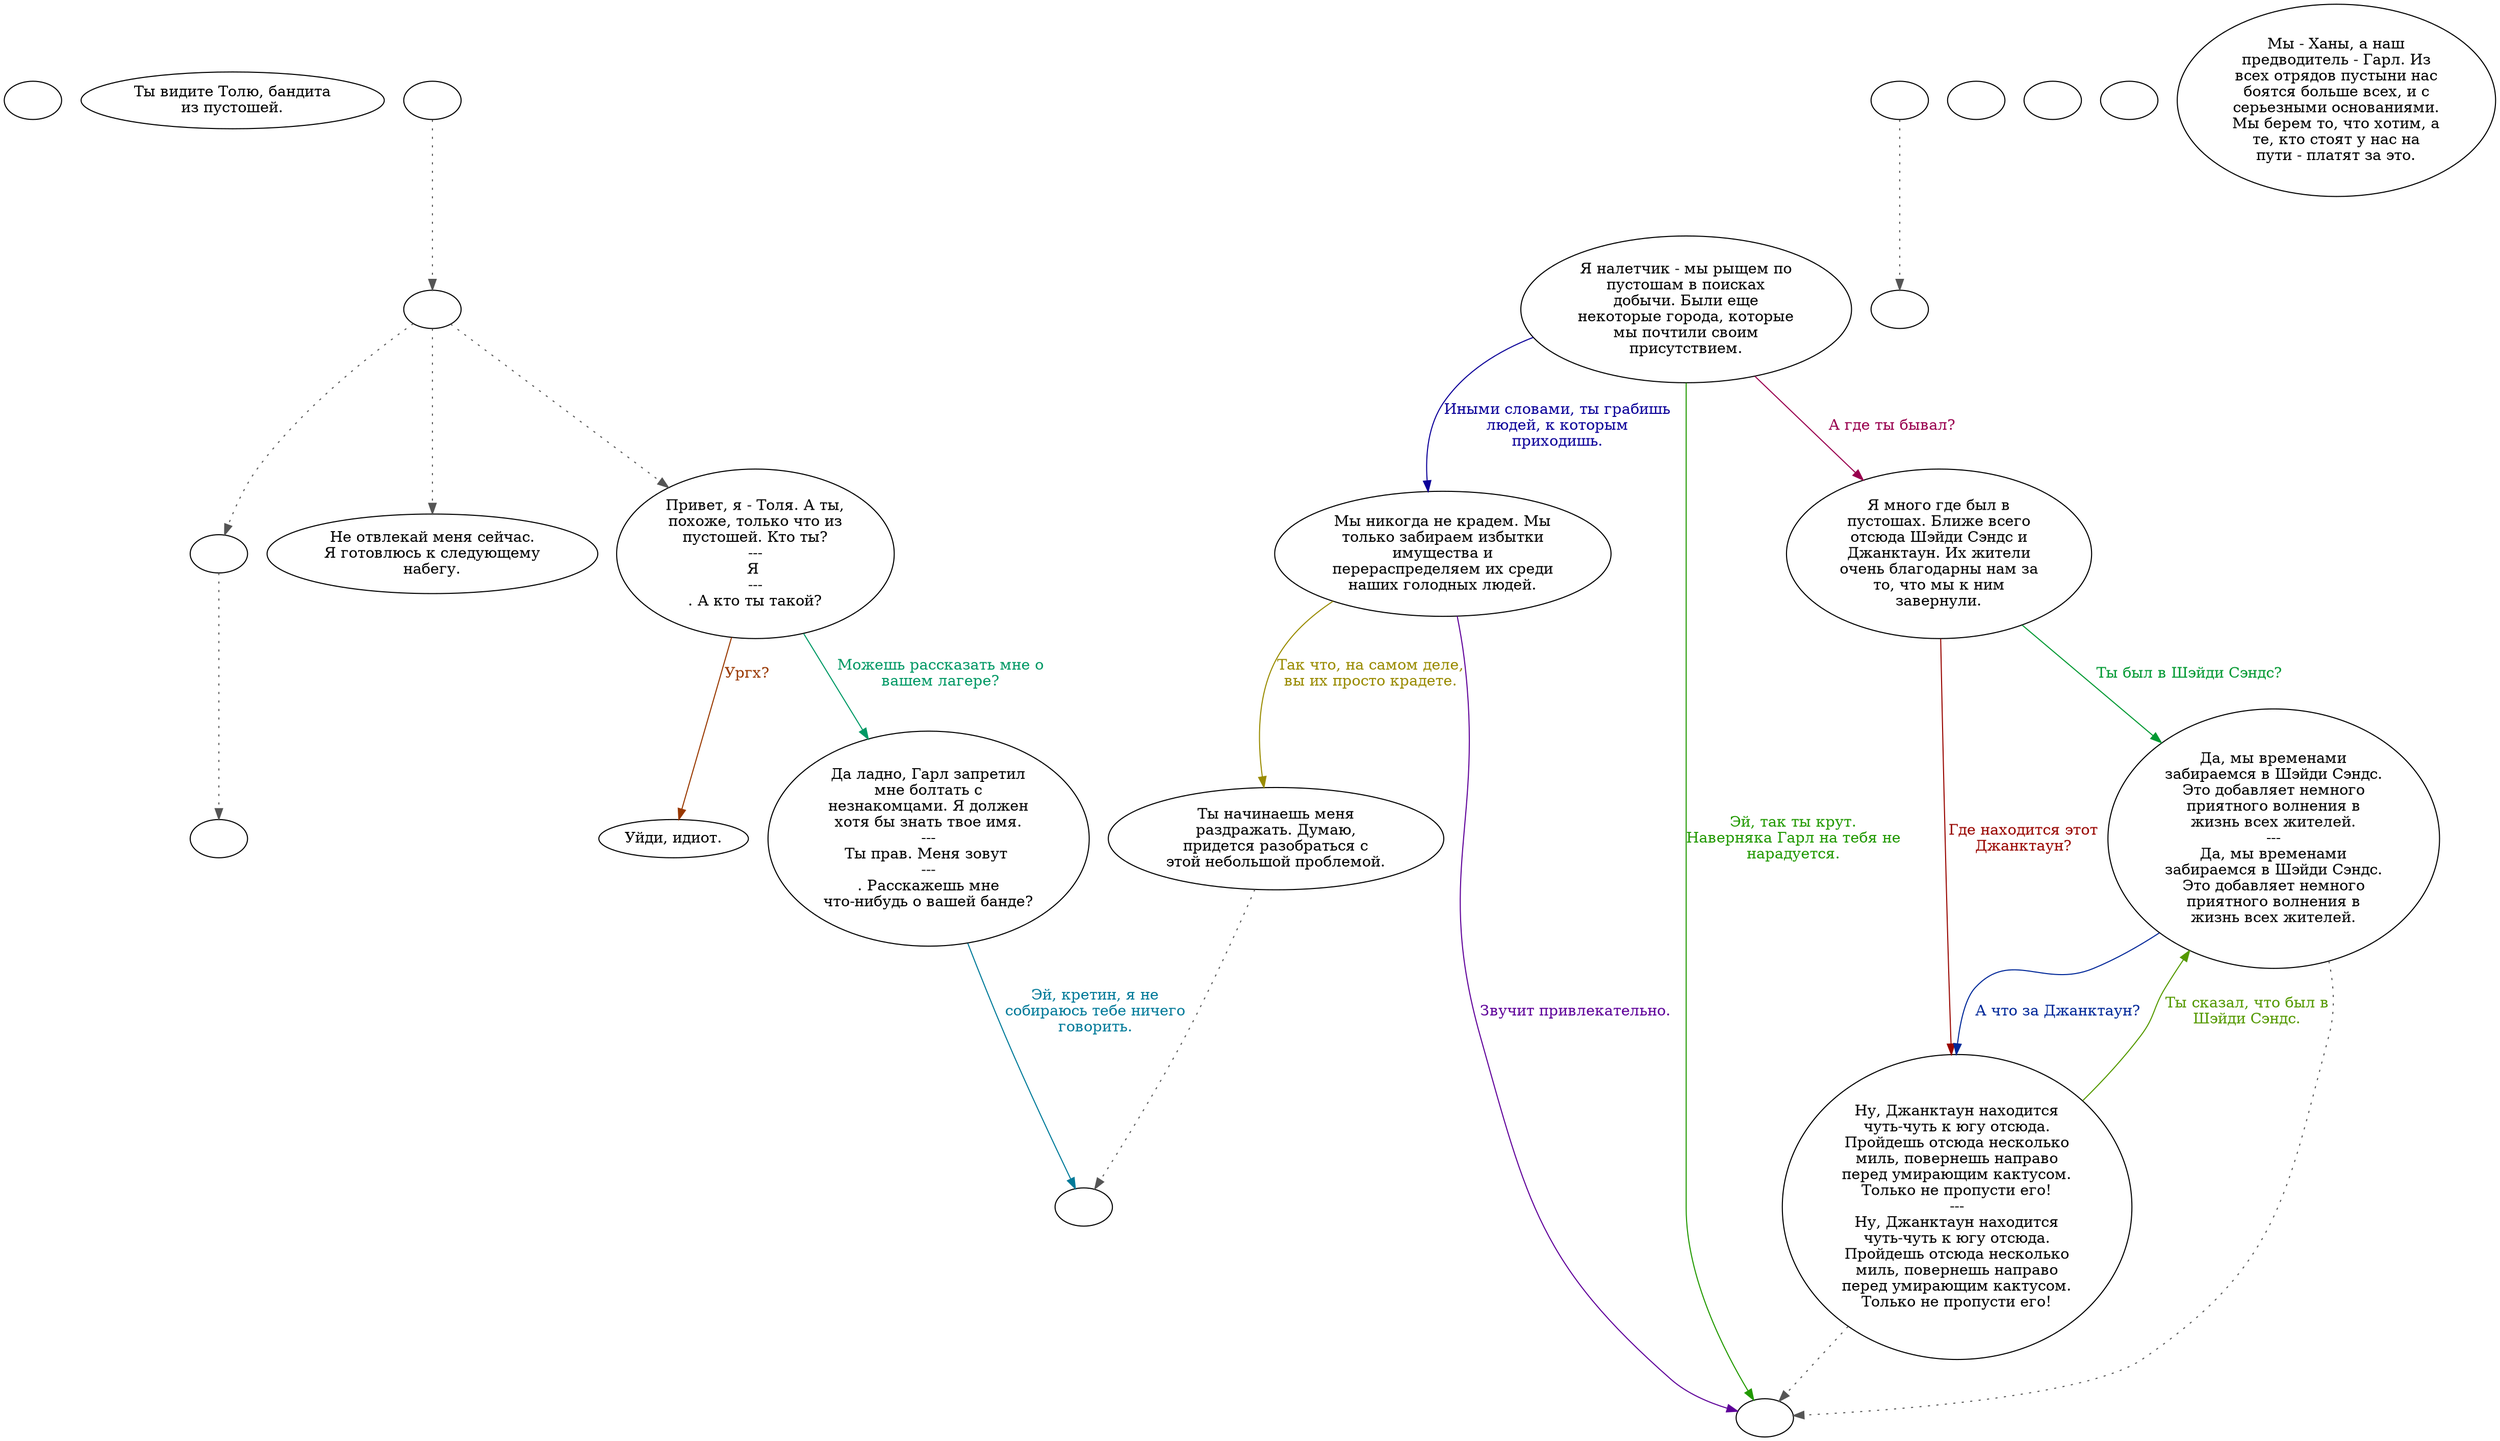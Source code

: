 digraph tolya {
  "start" [style=filled       fillcolor="#FFFFFF"       color="#000000"]
  "start" [label=""]
  "look_at_p_proc" [style=filled       fillcolor="#FFFFFF"       color="#000000"]
  "look_at_p_proc" [label="Ты видите Толю, бандита\nиз пустошей."]
  "talk_p_proc" [style=filled       fillcolor="#FFFFFF"       color="#000000"]
  "talk_p_proc" -> "do_dialogue" [style=dotted color="#555555"]
  "talk_p_proc" [label=""]
  "critter_p_proc" [style=filled       fillcolor="#FFFFFF"       color="#000000"]
  "critter_p_proc" -> "Critter_Action" [style=dotted color="#555555"]
  "critter_p_proc" [label=""]
  "pickup_p_proc" [style=filled       fillcolor="#FFFFFF"       color="#000000"]
  "pickup_p_proc" [label=""]
  "destroy_p_proc" [style=filled       fillcolor="#FFFFFF"       color="#000000"]
  "destroy_p_proc" [label=""]
  "damage_p_proc" [style=filled       fillcolor="#FFFFFF"       color="#000000"]
  "damage_p_proc" [label=""]
  "do_dialogue" [style=filled       fillcolor="#FFFFFF"       color="#000000"]
  "do_dialogue" -> "get_reaction" [style=dotted color="#555555"]
  "do_dialogue" -> "tolya10" [style=dotted color="#555555"]
  "do_dialogue" -> "tolya00" [style=dotted color="#555555"]
  "do_dialogue" [label=""]
  "tolya00" [style=filled       fillcolor="#FFFFFF"       color="#000000"]
  "tolya00" [label="Привет, я - Толя. А ты,\nпохоже, только что из\nпустошей. Кто ты?\n---\nЯ \n---\n. А кто ты такой?"]
  "tolya00" -> "tolya02" [label="Можешь рассказать мне о\nвашем лагере?" color="#009965" fontcolor="#009965"]
  "tolya00" -> "tolya03" [label="Ургх?" color="#993800" fontcolor="#993800"]
  "tolya01" [style=filled       fillcolor="#FFFFFF"       color="#000000"]
  "tolya01" [label="Я налетчик - мы рыщем по\nпустошам в поисках\nдобычи. Были еще\nнекоторые города, которые\nмы почтили своим\nприсутствием."]
  "tolya01" -> "tolya04" [label="Иными словами, ты грабишь\nлюдей, к которым\nприходишь." color="#0C0099" fontcolor="#0C0099"]
  "tolya01" -> "tolyaend" [label="Эй, так ты крут.\nНаверняка Гарл на тебя не\nнарадуется." color="#219900" fontcolor="#219900"]
  "tolya01" -> "tolya05" [label="А где ты бывал?" color="#99004E" fontcolor="#99004E"]
  "tolya02" [style=filled       fillcolor="#FFFFFF"       color="#000000"]
  "tolya02" [label="Да ладно, Гарл запретил\nмне болтать с\nнезнакомцами. Я должен\nхотя бы знать твое имя.\n---\nТы прав. Меня зовут \n---\n. Расскажешь мне\nчто-нибудь о вашей банде?"]
  "tolya02" -> "combat" [label="Эй, кретин, я не\nсобираюсь тебе ничего\nговорить." color="#007A99" fontcolor="#007A99"]
  "tolya03" [style=filled       fillcolor="#FFFFFF"       color="#000000"]
  "tolya03" [label="Уйди, идиот."]
  "tolya04" [style=filled       fillcolor="#FFFFFF"       color="#000000"]
  "tolya04" [label="Мы никогда не крадем. Мы\nтолько забираем избытки\nимущества и\nперераспределяем их среди\nнаших голодных людей."]
  "tolya04" -> "tolya06" [label="Так что, на самом деле,\nвы их просто крадете." color="#998B00" fontcolor="#998B00"]
  "tolya04" -> "tolyaend" [label="Звучит привлекательно." color="#5E0099" fontcolor="#5E0099"]
  "tolya05" [style=filled       fillcolor="#FFFFFF"       color="#000000"]
  "tolya05" [label="Я много где был в\nпустошах. Ближе всего\nотсюда Шэйди Сэндс и\nДжанктаун. Их жители\nочень благодарны нам за\nто, что мы к ним\nзавернули."]
  "tolya05" -> "tolya08" [label="Ты был в Шэйди Сэндс?" color="#009932" fontcolor="#009932"]
  "tolya05" -> "tolya09" [label="Где находится этот\nДжанктаун?" color="#990500" fontcolor="#990500"]
  "tolya06" [style=filled       fillcolor="#FFFFFF"       color="#000000"]
  "tolya06" -> "combat" [style=dotted color="#555555"]
  "tolya06" [label="Ты начинаешь меня\nраздражать. Думаю,\nпридется разобраться с\nэтой небольшой проблемой."]
  "tolya07" [style=filled       fillcolor="#FFFFFF"       color="#000000"]
  "tolya07" [label="Мы - Ханы, а наш\nпредводитель - Гарл. Из\nвсех отрядов пустыни нас\nбоятся больше всех, и с\nсерьезными основаниями.\nМы берем то, что хотим, а\nте, кто стоят у нас на\nпути - платят за это."]
  "tolya08" [style=filled       fillcolor="#FFFFFF"       color="#000000"]
  "tolya08" -> "tolyaend" [style=dotted color="#555555"]
  "tolya08" [label="Да, мы временами\nзабираемся в Шэйди Сэндс.\nЭто добавляет немного\nприятного волнения в\nжизнь всех жителей.\n---\nДа, мы временами\nзабираемся в Шэйди Сэндс.\nЭто добавляет немного\nприятного волнения в\nжизнь всех жителей."]
  "tolya08" -> "tolya09" [label="А что за Джанктаун?" color="#002899" fontcolor="#002899"]
  "tolya09" [style=filled       fillcolor="#FFFFFF"       color="#000000"]
  "tolya09" -> "tolyaend" [style=dotted color="#555555"]
  "tolya09" [label="Ну, Джанктаун находится\nчуть-чуть к югу отсюда.\nПройдешь отсюда несколько\nмиль, повернешь направо\nперед умирающим кактусом.\nТолько не пропусти его!\n---\nНу, Джанктаун находится\nчуть-чуть к югу отсюда.\nПройдешь отсюда несколько\nмиль, повернешь направо\nперед умирающим кактусом.\nТолько не пропусти его!"]
  "tolya09" -> "tolya08" [label="Ты сказал, что был в\nШэйди Сэндс." color="#549900" fontcolor="#549900"]
  "tolya10" [style=filled       fillcolor="#FFFFFF"       color="#000000"]
  "tolya10" [label="Не отвлекай меня сейчас.\nЯ готовлюсь к следующему\nнабегу."]
  "tolyaend" [style=filled       fillcolor="#FFFFFF"       color="#000000"]
  "tolyaend" [label=""]
  "combat" [style=filled       fillcolor="#FFFFFF"       color="#000000"]
  "combat" [label=""]
  "Critter_Action" [style=filled       fillcolor="#FFFFFF"       color="#000000"]
  "Critter_Action" [label=""]
  "get_reaction" [style=filled       fillcolor="#FFFFFF"       color="#000000"]
  "get_reaction" -> "ReactToLevel" [style=dotted color="#555555"]
  "get_reaction" [label=""]
  "ReactToLevel" [style=filled       fillcolor="#FFFFFF"       color="#000000"]
  "ReactToLevel" [label=""]
}
